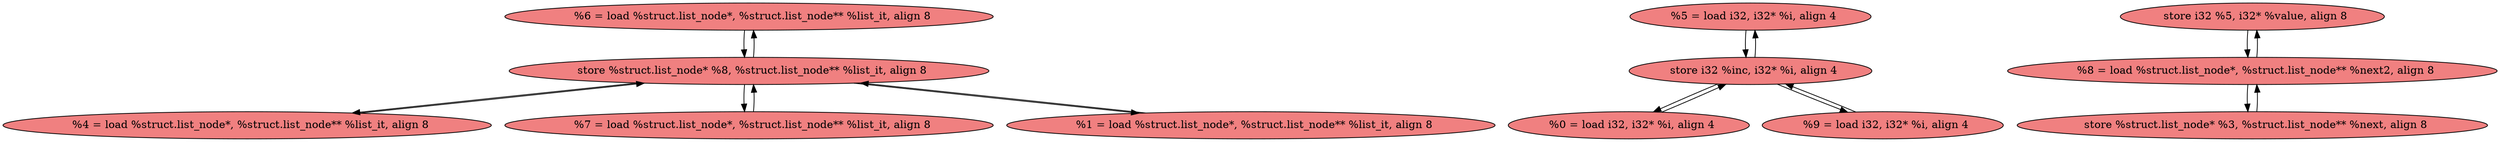 
digraph G {


node196 [fillcolor=lightcoral,label="  %6 = load %struct.list_node*, %struct.list_node** %list_it, align 8",shape=ellipse,style=filled ]
node195 [fillcolor=lightcoral,label="  %5 = load i32, i32* %i, align 4",shape=ellipse,style=filled ]
node194 [fillcolor=lightcoral,label="  store i32 %5, i32* %value, align 8",shape=ellipse,style=filled ]
node193 [fillcolor=lightcoral,label="  %4 = load %struct.list_node*, %struct.list_node** %list_it, align 8",shape=ellipse,style=filled ]
node192 [fillcolor=lightcoral,label="  store %struct.list_node* %3, %struct.list_node** %next, align 8",shape=ellipse,style=filled ]
node191 [fillcolor=lightcoral,label="  %0 = load i32, i32* %i, align 4",shape=ellipse,style=filled ]
node185 [fillcolor=lightcoral,label="  store i32 %inc, i32* %i, align 4",shape=ellipse,style=filled ]
node187 [fillcolor=lightcoral,label="  store %struct.list_node* %8, %struct.list_node** %list_it, align 8",shape=ellipse,style=filled ]
node189 [fillcolor=lightcoral,label="  %7 = load %struct.list_node*, %struct.list_node** %list_it, align 8",shape=ellipse,style=filled ]
node188 [fillcolor=lightcoral,label="  %8 = load %struct.list_node*, %struct.list_node** %next2, align 8",shape=ellipse,style=filled ]
node186 [fillcolor=lightcoral,label="  %9 = load i32, i32* %i, align 4",shape=ellipse,style=filled ]
node190 [fillcolor=lightcoral,label="  %1 = load %struct.list_node*, %struct.list_node** %list_it, align 8",shape=ellipse,style=filled ]

node193->node187 [ ]
node187->node193 [ ]
node185->node186 [ ]
node187->node189 [ ]
node187->node190 [ ]
node188->node192 [ ]
node185->node195 [ ]
node186->node185 [ ]
node194->node188 [ ]
node190->node187 [ ]
node195->node185 [ ]
node196->node187 [ ]
node192->node188 [ ]
node187->node196 [ ]
node185->node191 [ ]
node189->node187 [ ]
node191->node185 [ ]
node188->node194 [ ]


}
